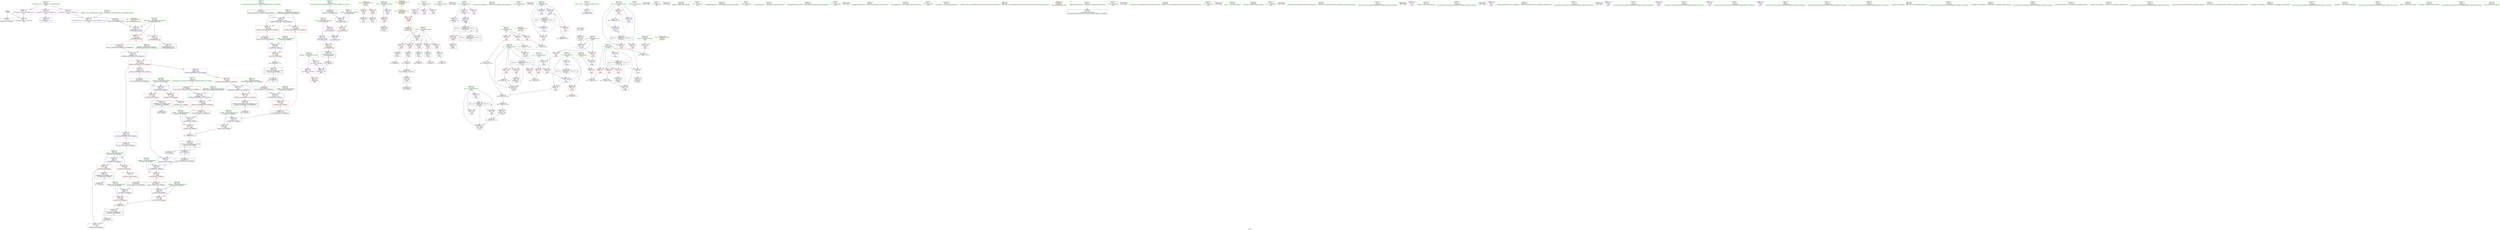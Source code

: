 digraph "SVFG" {
	label="SVFG";

	Node0x564ade02bfd0 [shape=record,color=grey,label="{NodeID: 0\nNullPtr}"];
	Node0x564ade02bfd0 -> Node0x564ade04e2d0[style=solid];
	Node0x564ade02bfd0 -> Node0x564ade04ee20[style=solid];
	Node0x564ade04e8e0 [shape=record,color=red,label="{NodeID: 194\n433\<--427\n\<--__a.addr\n_ZStanSt13_Ios_FmtflagsS_\n}"];
	Node0x564ade04e8e0 -> Node0x564ade05e420[style=solid];
	Node0x564ade04b800 [shape=record,color=black,label="{NodeID: 111\n382\<--395\n_ZStaNRSt13_Ios_FmtflagsS__ret\<--\n_ZStaNRSt13_Ios_FmtflagsS_\n|{<s0>22}}"];
	Node0x564ade04b800:s0 -> Node0x564ade0854a0[style=solid,color=blue];
	Node0x564ade049950 [shape=record,color=green,label="{NodeID: 28\n316\<--1\n\<--dummyObj\nCan only get source location for instruction, argument, global var or function.|{<s0>20}}"];
	Node0x564ade049950:s0 -> Node0x564ade0864a0[style=solid,color=red];
	Node0x564ade086260 [shape=record,color=black,label="{NodeID: 471\n310 = PHI()\n0th arg _ZSt5fixedRSt8ios_base }"];
	Node0x564ade086260 -> Node0x564ade04ff60[style=solid];
	Node0x564ade050030 [shape=record,color=blue,label="{NodeID: 222\n326\<--323\n__n.addr\<--__n\n_ZSt12setprecisioni\n}"];
	Node0x564ade050030 -> Node0x564ade0539c0[style=dashed];
	Node0x564ade051ae0 [shape=record,color=red,label="{NodeID: 139\n244\<--20\n\<--stdin\nmain\n}"];
	Node0x564ade051ae0 -> Node0x564ade04b320[style=solid];
	Node0x564ade04c390 [shape=record,color=green,label="{NodeID: 56\n235\<--236\nretval\<--retval_field_insensitive\nmain\n}"];
	Node0x564ade04c390 -> Node0x564ade053340[style=solid];
	Node0x564ade04c390 -> Node0x564ade04fc20[style=solid];
	Node0x564ade0531a0 [shape=record,color=red,label="{NodeID: 167\n145\<--144\n\<--arrayidx\n_Z2gov\n|{<s0>7}}"];
	Node0x564ade0531a0:s0 -> Node0x564ade086ab0[style=solid,color=red];
	Node0x564ade04dcc0 [shape=record,color=green,label="{NodeID: 84\n411\<--412\n__b.addr\<--__b.addr_field_insensitive\n_ZStoRRSt13_Ios_FmtflagsS_\n}"];
	Node0x564ade04dcc0 -> Node0x564ade04e740[style=solid];
	Node0x564ade04dcc0 -> Node0x564ade0587f0[style=solid];
	Node0x564ade047790 [shape=record,color=green,label="{NodeID: 1\n7\<--1\n__dso_handle\<--dummyObj\nGlob }"];
	Node0x564ade082180 [shape=record,color=black,label="{NodeID: 444\n254 = PHI()\n}"];
	Node0x564ade04e9b0 [shape=record,color=red,label="{NodeID: 195\n434\<--429\n\<--__b.addr\n_ZStanSt13_Ios_FmtflagsS_\n}"];
	Node0x564ade04e9b0 -> Node0x564ade05e420[style=solid];
	Node0x564ade04b8d0 [shape=record,color=black,label="{NodeID: 112\n398\<--404\n_ZStcoSt13_Ios_Fmtflags_ret\<--neg\n_ZStcoSt13_Ios_Fmtflags\n|{<s0>21}}"];
	Node0x564ade04b8d0:s0 -> Node0x564ade0852d0[style=solid,color=blue];
	Node0x564ade049a50 [shape=record,color=green,label="{NodeID: 29\n317\<--1\n\<--dummyObj\nCan only get source location for instruction, argument, global var or function.|{<s0>20}}"];
	Node0x564ade049a50:s0 -> Node0x564ade0865e0[style=solid,color=red];
	Node0x564ade086330 [shape=record,color=black,label="{NodeID: 472\n345 = PHI(314, )\n0th arg _ZNSt8ios_base4setfESt13_Ios_FmtflagsS0_ }"];
	Node0x564ade086330 -> Node0x564ade0501d0[style=solid];
	Node0x564ade054b10 [shape=record,color=yellow,style=double,label="{NodeID: 389\n38V_1 = ENCHI(MR_38V_0)\npts\{312 \}\nFun[_ZSt5fixedRSt8ios_base]}"];
	Node0x564ade054b10 -> Node0x564ade04ff60[style=dashed];
	Node0x564ade050100 [shape=record,color=blue,label="{NodeID: 223\n329\<--330\n_M_n\<--\n_ZSt12setprecisioni\n}"];
	Node0x564ade050100 -> Node0x564ade053a90[style=dashed];
	Node0x564ade051bb0 [shape=record,color=red,label="{NodeID: 140\n250\<--25\n\<--stdout\nmain\n}"];
	Node0x564ade051bb0 -> Node0x564ade04b3f0[style=solid];
	Node0x564ade04c460 [shape=record,color=green,label="{NodeID: 57\n237\<--238\nagg.tmp\<--agg.tmp_field_insensitive\nmain\n}"];
	Node0x564ade04c460 -> Node0x564ade051530[style=solid];
	Node0x564ade04c460 -> Node0x564ade051600[style=solid];
	Node0x564ade053270 [shape=record,color=red,label="{NodeID: 168\n187\<--186\n\<--arrayidx16\n_Z2gov\n}"];
	Node0x564ade053270 -> Node0x564ade04b180[style=solid];
	Node0x564ade04dd90 [shape=record,color=green,label="{NodeID: 85\n419\<--420\n_ZStorSt13_Ios_FmtflagsS_\<--_ZStorSt13_Ios_FmtflagsS__field_insensitive\n}"];
	Node0x564ade047820 [shape=record,color=green,label="{NodeID: 2\n14\<--1\n_ZSt3cin\<--dummyObj\nGlob }"];
	Node0x564ade081fb0 [shape=record,color=black,label="{NodeID: 445\n42 = PHI()\n}"];
	Node0x564ade06b510 [shape=record,color=black,label="{NodeID: 362\nMR_14V_3 = PHI(MR_14V_5, MR_14V_2, )\npts\{106 \}\n}"];
	Node0x564ade06b510 -> Node0x564ade052a50[style=dashed];
	Node0x564ade06b510 -> Node0x564ade052b20[style=dashed];
	Node0x564ade06b510 -> Node0x564ade04fa80[style=dashed];
	Node0x564ade06b510 -> Node0x564ade06b510[style=dashed];
	Node0x564ade04ea80 [shape=record,color=red,label="{NodeID: 196\n446\<--440\n\<--__a.addr\n_ZStorSt13_Ios_FmtflagsS_\n}"];
	Node0x564ade04ea80 -> Node0x564ade05e5a0[style=solid];
	Node0x564ade04b9a0 [shape=record,color=black,label="{NodeID: 113\n406\<--421\n_ZStoRRSt13_Ios_FmtflagsS__ret\<--\n_ZStoRRSt13_Ios_FmtflagsS_\n|{<s0>24}}"];
	Node0x564ade04b9a0:s0 -> Node0x564ade085720[style=solid,color=blue];
	Node0x564ade049b50 [shape=record,color=green,label="{NodeID: 30\n4\<--6\n_ZStL8__ioinit\<--_ZStL8__ioinit_field_insensitive\nGlob }"];
	Node0x564ade049b50 -> Node0x564ade0507a0[style=solid];
	Node0x564ade0864a0 [shape=record,color=black,label="{NodeID: 473\n346 = PHI(316, )\n1st arg _ZNSt8ios_base4setfESt13_Ios_FmtflagsS0_ }"];
	Node0x564ade0864a0 -> Node0x564ade0502a0[style=solid];
	Node0x564ade054c20 [shape=record,color=yellow,style=double,label="{NodeID: 390\n26V_1 = ENCHI(MR_26V_0)\npts\{1 \}\nFun[main]}"];
	Node0x564ade054c20 -> Node0x564ade051ae0[style=dashed];
	Node0x564ade054c20 -> Node0x564ade051bb0[style=dashed];
	Node0x564ade0501d0 [shape=record,color=blue,label="{NodeID: 224\n348\<--345\nthis.addr\<--this\n_ZNSt8ios_base4setfESt13_Ios_FmtflagsS0_\n}"];
	Node0x564ade0501d0 -> Node0x564ade053b60[style=dashed];
	Node0x564ade051c80 [shape=record,color=red,label="{NodeID: 141\n64\<--61\n\<--c.addr\n_Z2isc\n}"];
	Node0x564ade051c80 -> Node0x564ade04e4d0[style=solid];
	Node0x564ade04c530 [shape=record,color=green,label="{NodeID: 58\n239\<--240\ntestn\<--testn_field_insensitive\nmain\n}"];
	Node0x564ade04c530 -> Node0x564ade053410[style=solid];
	Node0x564ade053340 [shape=record,color=red,label="{NodeID: 169\n297\<--235\n\<--retval\nmain\n}"];
	Node0x564ade053340 -> Node0x564ade04b4c0[style=solid];
	Node0x564ade04de90 [shape=record,color=green,label="{NodeID: 86\n427\<--428\n__a.addr\<--__a.addr_field_insensitive\n_ZStanSt13_Ios_FmtflagsS_\n}"];
	Node0x564ade04de90 -> Node0x564ade04e8e0[style=solid];
	Node0x564ade04de90 -> Node0x564ade058990[style=solid];
	Node0x564ade047ad0 [shape=record,color=green,label="{NodeID: 3\n15\<--1\n_ZSt4cout\<--dummyObj\nGlob }"];
	Node0x564ade084560 [shape=record,color=black,label="{NodeID: 446\n120 = PHI()\n}"];
	Node0x564ade06ba10 [shape=record,color=black,label="{NodeID: 363\nMR_16V_3 = PHI(MR_16V_5, MR_16V_2, )\npts\{108 \}\n}"];
	Node0x564ade06ba10 -> Node0x564ade052bf0[style=dashed];
	Node0x564ade06ba10 -> Node0x564ade052cc0[style=dashed];
	Node0x564ade06ba10 -> Node0x564ade04f9b0[style=dashed];
	Node0x564ade06ba10 -> Node0x564ade06ba10[style=dashed];
	Node0x564ade04eb50 [shape=record,color=red,label="{NodeID: 197\n447\<--442\n\<--__b.addr\n_ZStorSt13_Ios_FmtflagsS_\n}"];
	Node0x564ade04eb50 -> Node0x564ade05e5a0[style=solid];
	Node0x564ade04ba70 [shape=record,color=black,label="{NodeID: 114\n424\<--435\n_ZStanSt13_Ios_FmtflagsS__ret\<--and\n_ZStanSt13_Ios_FmtflagsS_\n|{<s0>23|<s1>25}}"];
	Node0x564ade04ba70:s0 -> Node0x564ade0855b0[style=solid,color=blue];
	Node0x564ade04ba70:s1 -> Node0x564ade085830[style=solid,color=blue];
	Node0x564ade049c50 [shape=record,color=green,label="{NodeID: 31\n8\<--10\nstr\<--str_field_insensitive\nGlob }"];
	Node0x564ade049c50 -> Node0x564ade050870[style=solid];
	Node0x564ade049c50 -> Node0x564ade050940[style=solid];
	Node0x564ade049c50 -> Node0x564ade050a10[style=solid];
	Node0x564ade0865e0 [shape=record,color=black,label="{NodeID: 474\n347 = PHI(317, )\n2nd arg _ZNSt8ios_base4setfESt13_Ios_FmtflagsS0_ }"];
	Node0x564ade0865e0 -> Node0x564ade050370[style=solid];
	Node0x564ade0502a0 [shape=record,color=blue,label="{NodeID: 225\n350\<--346\n__fmtfl.addr\<--__fmtfl\n_ZNSt8ios_base4setfESt13_Ios_FmtflagsS0_\n}"];
	Node0x564ade0502a0 -> Node0x564ade053c30[style=dashed];
	Node0x564ade051d50 [shape=record,color=red,label="{NodeID: 142\n69\<--61\n\<--c.addr\n_Z2isc\n}"];
	Node0x564ade051d50 -> Node0x564ade04e5a0[style=solid];
	Node0x564ade04c600 [shape=record,color=green,label="{NodeID: 59\n241\<--242\ntestc\<--testc_field_insensitive\nmain\n}"];
	Node0x564ade04c600 -> Node0x564ade0534e0[style=solid];
	Node0x564ade04c600 -> Node0x564ade0535b0[style=solid];
	Node0x564ade04c600 -> Node0x564ade053680[style=solid];
	Node0x564ade04c600 -> Node0x564ade04fdc0[style=solid];
	Node0x564ade04c600 -> Node0x564ade04fe90[style=solid];
	Node0x564ade05ddc0 [shape=record,color=black,label="{NodeID: 336\n89 = PHI(90, 90, 90, 90, 86, )\n}"];
	Node0x564ade05ddc0 -> Node0x564ade04ad70[style=solid];
	Node0x564ade053410 [shape=record,color=red,label="{NodeID: 170\n274\<--239\n\<--testn\nmain\n}"];
	Node0x564ade053410 -> Node0x564ade05fc20[style=solid];
	Node0x564ade04df60 [shape=record,color=green,label="{NodeID: 87\n429\<--430\n__b.addr\<--__b.addr_field_insensitive\n_ZStanSt13_Ios_FmtflagsS_\n}"];
	Node0x564ade04df60 -> Node0x564ade04e9b0[style=solid];
	Node0x564ade04df60 -> Node0x564ade058a60[style=solid];
	Node0x564ade047b60 [shape=record,color=green,label="{NodeID: 4\n16\<--1\n.str\<--dummyObj\nGlob }"];
	Node0x564ade084630 [shape=record,color=black,label="{NodeID: 447\n123 = PHI()\n}"];
	Node0x564ade06bf10 [shape=record,color=black,label="{NodeID: 364\nMR_18V_3 = PHI(MR_18V_4, MR_18V_2, )\npts\{110 \}\n}"];
	Node0x564ade06bf10 -> Node0x564ade052d90[style=dashed];
	Node0x564ade06bf10 -> Node0x564ade052e60[style=dashed];
	Node0x564ade06bf10 -> Node0x564ade052f30[style=dashed];
	Node0x564ade06bf10 -> Node0x564ade053000[style=dashed];
	Node0x564ade06bf10 -> Node0x564ade04fb50[style=dashed];
	Node0x564ade04ec20 [shape=record,color=blue,label="{NodeID: 198\n454\<--31\nllvm.global_ctors_0\<--\nGlob }"];
	Node0x564ade04bb40 [shape=record,color=black,label="{NodeID: 115\n437\<--448\n_ZStorSt13_Ios_FmtflagsS__ret\<--or\n_ZStorSt13_Ios_FmtflagsS_\n|{<s0>26}}"];
	Node0x564ade04bb40:s0 -> Node0x564ade0859a0[style=solid,color=blue];
	Node0x564ade049d50 [shape=record,color=green,label="{NodeID: 32\n11\<--13\nok\<--ok_field_insensitive\nGlob }"];
	Node0x564ade049d50 -> Node0x564ade050ae0[style=solid];
	Node0x564ade049d50 -> Node0x564ade050bb0[style=solid];
	Node0x564ade049d50 -> Node0x564ade050c80[style=solid];
	Node0x564ade086720 [shape=record,color=black,label="{NodeID: 475\n425 = PHI(371, 392, )\n0th arg _ZStanSt13_Ios_FmtflagsS_ }"];
	Node0x564ade086720 -> Node0x564ade058990[style=solid];
	Node0x564ade054e10 [shape=record,color=yellow,style=double,label="{NodeID: 392\n30V_1 = ENCHI(MR_30V_0)\npts\{240 \}\nFun[main]}"];
	Node0x564ade054e10 -> Node0x564ade053410[style=dashed];
	Node0x564ade050370 [shape=record,color=blue,label="{NodeID: 226\n352\<--347\n__mask.addr\<--__mask\n_ZNSt8ios_base4setfESt13_Ios_FmtflagsS0_\n}"];
	Node0x564ade050370 -> Node0x564ade053d00[style=dashed];
	Node0x564ade050370 -> Node0x564ade053dd0[style=dashed];
	Node0x564ade051e20 [shape=record,color=red,label="{NodeID: 143\n74\<--61\n\<--c.addr\n_Z2isc\n}"];
	Node0x564ade051e20 -> Node0x564ade04e670[style=solid];
	Node0x564ade04c6d0 [shape=record,color=green,label="{NodeID: 60\n248\<--249\nfreopen\<--freopen_field_insensitive\n}"];
	Node0x564ade05e420 [shape=record,color=grey,label="{NodeID: 337\n435 = Binary(433, 434, )\n}"];
	Node0x564ade05e420 -> Node0x564ade04ba70[style=solid];
	Node0x564ade0534e0 [shape=record,color=red,label="{NodeID: 171\n273\<--241\n\<--testc\nmain\n}"];
	Node0x564ade0534e0 -> Node0x564ade05fc20[style=solid];
	Node0x564ade04e030 [shape=record,color=green,label="{NodeID: 88\n440\<--441\n__a.addr\<--__a.addr_field_insensitive\n_ZStorSt13_Ios_FmtflagsS_\n}"];
	Node0x564ade04e030 -> Node0x564ade04ea80[style=solid];
	Node0x564ade04e030 -> Node0x564ade058b30[style=solid];
	Node0x564ade047bf0 [shape=record,color=green,label="{NodeID: 5\n18\<--1\n.str.1\<--dummyObj\nGlob }"];
	Node0x564ade084730 [shape=record,color=black,label="{NodeID: 448\n127 = PHI()\n}"];
	Node0x564ade084730 -> Node0x564ade04ae40[style=solid];
	Node0x564ade06c410 [shape=record,color=black,label="{NodeID: 365\nMR_24V_2 = PHI(MR_24V_3, MR_24V_1, )\npts\{130000 \}\n|{<s0>18}}"];
	Node0x564ade06c410:s0 -> Node0x564ade06d810[style=dashed,color=red];
	Node0x564ade04ed20 [shape=record,color=blue,label="{NodeID: 199\n455\<--32\nllvm.global_ctors_1\<--_GLOBAL__sub_I_random.johnnyh_0_0.cpp\nGlob }"];
	Node0x564ade0507a0 [shape=record,color=purple,label="{NodeID: 116\n41\<--4\n\<--_ZStL8__ioinit\n__cxx_global_var_init\n}"];
	Node0x564ade049e50 [shape=record,color=green,label="{NodeID: 33\n30\<--34\nllvm.global_ctors\<--llvm.global_ctors_field_insensitive\nGlob }"];
	Node0x564ade049e50 -> Node0x564ade051230[style=solid];
	Node0x564ade049e50 -> Node0x564ade051330[style=solid];
	Node0x564ade049e50 -> Node0x564ade051430[style=solid];
	Node0x564ade086930 [shape=record,color=black,label="{NodeID: 476\n426 = PHI(372, 393, )\n1st arg _ZStanSt13_Ios_FmtflagsS_ }"];
	Node0x564ade086930 -> Node0x564ade058a60[style=solid];
	Node0x564ade050440 [shape=record,color=blue,label="{NodeID: 227\n354\<--361\n__old\<--\n_ZNSt8ios_base4setfESt13_Ios_FmtflagsS0_\n}"];
	Node0x564ade050440 -> Node0x564ade053ea0[style=dashed];
	Node0x564ade051ef0 [shape=record,color=red,label="{NodeID: 144\n79\<--61\n\<--c.addr\n_Z2isc\n}"];
	Node0x564ade051ef0 -> Node0x564ade04abd0[style=solid];
	Node0x564ade04c7d0 [shape=record,color=green,label="{NodeID: 61\n255\<--256\n_ZSt5fixedRSt8ios_base\<--_ZSt5fixedRSt8ios_base_field_insensitive\n}"];
	Node0x564ade05e5a0 [shape=record,color=grey,label="{NodeID: 338\n448 = Binary(446, 447, )\n}"];
	Node0x564ade05e5a0 -> Node0x564ade04bb40[style=solid];
	Node0x564ade0535b0 [shape=record,color=red,label="{NodeID: 172\n281\<--241\n\<--testc\nmain\n}"];
	Node0x564ade04e100 [shape=record,color=green,label="{NodeID: 89\n442\<--443\n__b.addr\<--__b.addr_field_insensitive\n_ZStorSt13_Ios_FmtflagsS_\n}"];
	Node0x564ade04e100 -> Node0x564ade04eb50[style=solid];
	Node0x564ade04e100 -> Node0x564ade058c00[style=solid];
	Node0x564ade047c80 [shape=record,color=green,label="{NodeID: 6\n20\<--1\nstdin\<--dummyObj\nGlob }"];
	Node0x564ade084890 [shape=record,color=black,label="{NodeID: 449\n146 = PHI(59, )\n}"];
	Node0x564ade06c910 [shape=record,color=black,label="{NodeID: 366\nMR_32V_3 = PHI(MR_32V_4, MR_32V_2, )\npts\{242 \}\n}"];
	Node0x564ade06c910 -> Node0x564ade0534e0[style=dashed];
	Node0x564ade06c910 -> Node0x564ade0535b0[style=dashed];
	Node0x564ade06c910 -> Node0x564ade053680[style=dashed];
	Node0x564ade06c910 -> Node0x564ade04fe90[style=dashed];
	Node0x564ade04ee20 [shape=record,color=blue, style = dotted,label="{NodeID: 200\n456\<--3\nllvm.global_ctors_2\<--dummyVal\nGlob }"];
	Node0x564ade050870 [shape=record,color=purple,label="{NodeID: 117\n119\<--8\n\<--str\n_Z2gov\n}"];
	Node0x564ade049f50 [shape=record,color=green,label="{NodeID: 34\n35\<--36\n__cxx_global_var_init\<--__cxx_global_var_init_field_insensitive\n}"];
	Node0x564ade086ab0 [shape=record,color=black,label="{NodeID: 477\n60 = PHI(145, )\n0th arg _Z2isc }"];
	Node0x564ade086ab0 -> Node0x564ade04ef20[style=solid];
	Node0x564ade054fd0 [shape=record,color=yellow,style=double,label="{NodeID: 394\n22V_1 = ENCHI(MR_22V_0)\npts\{100000 \}\nFun[main]|{<s0>18}}"];
	Node0x564ade054fd0:s0 -> Node0x564ade06fd50[style=dashed,color=red];
	Node0x564ade050510 [shape=record,color=blue,label="{NodeID: 228\n385\<--383\n__a.addr\<--__a\n_ZStaNRSt13_Ios_FmtflagsS_\n}"];
	Node0x564ade050510 -> Node0x564ade054040[style=dashed];
	Node0x564ade050510 -> Node0x564ade054110[style=dashed];
	Node0x564ade051fc0 [shape=record,color=red,label="{NodeID: 145\n84\<--61\n\<--c.addr\n_Z2isc\n}"];
	Node0x564ade051fc0 -> Node0x564ade04aca0[style=solid];
	Node0x564ade04c8d0 [shape=record,color=green,label="{NodeID: 62\n257\<--258\n_ZNSolsEPFRSt8ios_baseS0_E\<--_ZNSolsEPFRSt8ios_baseS0_E_field_insensitive\n}"];
	Node0x564ade05e720 [shape=record,color=grey,label="{NodeID: 339\n294 = Binary(293, 150, )\n}"];
	Node0x564ade05e720 -> Node0x564ade04fe90[style=solid];
	Node0x564ade053680 [shape=record,color=red,label="{NodeID: 173\n293\<--241\n\<--testc\nmain\n}"];
	Node0x564ade053680 -> Node0x564ade05e720[style=solid];
	Node0x564ade04e1d0 [shape=record,color=green,label="{NodeID: 90\n32\<--450\n_GLOBAL__sub_I_random.johnnyh_0_0.cpp\<--_GLOBAL__sub_I_random.johnnyh_0_0.cpp_field_insensitive\n}"];
	Node0x564ade04e1d0 -> Node0x564ade04ed20[style=solid];
	Node0x564ade0484c0 [shape=record,color=green,label="{NodeID: 7\n21\<--1\n.str.2\<--dummyObj\nGlob }"];
	Node0x564ade084990 [shape=record,color=black,label="{NodeID: 450\n212 = PHI()\n}"];
	Node0x564ade06ce10 [shape=record,color=black,label="{NodeID: 367\nMR_8V_3 = PHI(MR_8V_5, MR_8V_2, )\npts\{100 \}\n}"];
	Node0x564ade06ce10 -> Node0x564ade0524a0[style=dashed];
	Node0x564ade06ce10 -> Node0x564ade04f330[style=dashed];
	Node0x564ade06ce10 -> Node0x564ade04f400[style=dashed];
	Node0x564ade04ef20 [shape=record,color=blue,label="{NodeID: 201\n61\<--60\nc.addr\<--c\n_Z2isc\n}"];
	Node0x564ade04ef20 -> Node0x564ade051c80[style=dashed];
	Node0x564ade04ef20 -> Node0x564ade051d50[style=dashed];
	Node0x564ade04ef20 -> Node0x564ade051e20[style=dashed];
	Node0x564ade04ef20 -> Node0x564ade051ef0[style=dashed];
	Node0x564ade04ef20 -> Node0x564ade051fc0[style=dashed];
	Node0x564ade050940 [shape=record,color=purple,label="{NodeID: 118\n126\<--8\n\<--str\n_Z2gov\n}"];
	Node0x564ade04a050 [shape=record,color=green,label="{NodeID: 35\n39\<--40\n_ZNSt8ios_base4InitC1Ev\<--_ZNSt8ios_base4InitC1Ev_field_insensitive\n}"];
	Node0x564ade086bc0 [shape=record,color=black,label="{NodeID: 478\n407 = PHI(376, )\n0th arg _ZStoRRSt13_Ios_FmtflagsS_ }"];
	Node0x564ade086bc0 -> Node0x564ade058720[style=solid];
	Node0x564ade0505e0 [shape=record,color=blue,label="{NodeID: 229\n387\<--384\n__b.addr\<--__b\n_ZStaNRSt13_Ios_FmtflagsS_\n}"];
	Node0x564ade0505e0 -> Node0x564ade0541e0[style=dashed];
	Node0x564ade052090 [shape=record,color=red,label="{NodeID: 146\n156\<--95\n\<--k\n_Z2gov\n}"];
	Node0x564ade052090 -> Node0x564ade0600a0[style=solid];
	Node0x564ade04c9d0 [shape=record,color=green,label="{NodeID: 63\n261\<--262\n_ZSt12setprecisioni\<--_ZSt12setprecisioni_field_insensitive\n}"];
	Node0x564ade05e8a0 [shape=record,color=grey,label="{NodeID: 340\n167 = Binary(166, 150, )\n}"];
	Node0x564ade05e8a0 -> Node0x564ade04f5a0[style=solid];
	Node0x564ade053750 [shape=record,color=red,label="{NodeID: 174\n266\<--265\n\<--coerce.dive4\nmain\n}"];
	Node0x564ade04e2d0 [shape=record,color=black,label="{NodeID: 91\n2\<--3\ndummyVal\<--dummyVal\n}"];
	Node0x564ade048550 [shape=record,color=green,label="{NodeID: 8\n23\<--1\n.str.3\<--dummyObj\nGlob }"];
	Node0x564ade084a60 [shape=record,color=black,label="{NodeID: 451\n259 = PHI(322, )\n}"];
	Node0x564ade084a60 -> Node0x564ade04fcf0[style=solid];
	Node0x564ade06d310 [shape=record,color=black,label="{NodeID: 368\nMR_10V_3 = PHI(MR_10V_4, MR_10V_2, )\npts\{102 \}\n}"];
	Node0x564ade06d310 -> Node0x564ade052640[style=dashed];
	Node0x564ade06d310 -> Node0x564ade052710[style=dashed];
	Node0x564ade06d310 -> Node0x564ade0527e0[style=dashed];
	Node0x564ade06d310 -> Node0x564ade0528b0[style=dashed];
	Node0x564ade06d310 -> Node0x564ade04f5a0[style=dashed];
	Node0x564ade04eff0 [shape=record,color=blue,label="{NodeID: 202\n97\<--130\nlen\<--conv\n_Z2gov\n}"];
	Node0x564ade04eff0 -> Node0x564ade052300[style=dashed];
	Node0x564ade04eff0 -> Node0x564ade0523d0[style=dashed];
	Node0x564ade050a10 [shape=record,color=purple,label="{NodeID: 119\n144\<--8\narrayidx\<--str\n_Z2gov\n}"];
	Node0x564ade050a10 -> Node0x564ade0531a0[style=solid];
	Node0x564ade04a150 [shape=record,color=green,label="{NodeID: 36\n45\<--46\n__cxa_atexit\<--__cxa_atexit_field_insensitive\n}"];
	Node0x564ade086cd0 [shape=record,color=black,label="{NodeID: 479\n408 = PHI(373, )\n1st arg _ZStoRRSt13_Ios_FmtflagsS_ }"];
	Node0x564ade086cd0 -> Node0x564ade0587f0[style=solid];
	Node0x564ade0506b0 [shape=record,color=blue,label="{NodeID: 230\n395\<--394\n\<--call\n_ZStaNRSt13_Ios_FmtflagsS_\n}"];
	Node0x564ade052160 [shape=record,color=red,label="{NodeID: 147\n174\<--95\n\<--k\n_Z2gov\n}"];
	Node0x564ade052160 -> Node0x564ade05ea20[style=solid];
	Node0x564ade04cad0 [shape=record,color=green,label="{NodeID: 64\n268\<--269\n_ZStlsIcSt11char_traitsIcEERSt13basic_ostreamIT_T0_ES6_St13_Setprecision\<--_ZStlsIcSt11char_traitsIcEERSt13basic_ostreamIT_T0_ES6_St13_Setprecision_field_insensitive\n}"];
	Node0x564ade074fd0 [shape=record,color=yellow,style=double,label="{NodeID: 424\nRETMU(38V_2)\npts\{312 \}\nFun[_ZSt5fixedRSt8ios_base]}"];
	Node0x564ade05ea20 [shape=record,color=grey,label="{NodeID: 341\n175 = Binary(174, 150, )\n}"];
	Node0x564ade05ea20 -> Node0x564ade04f810[style=solid];
	Node0x564ade053820 [shape=record,color=red,label="{NodeID: 175\n314\<--311\n\<--__base.addr\n_ZSt5fixedRSt8ios_base\n|{<s0>20}}"];
	Node0x564ade053820:s0 -> Node0x564ade086330[style=solid,color=red];
	Node0x564ade04e3d0 [shape=record,color=black,label="{NodeID: 92\n43\<--44\n\<--_ZNSt8ios_base4InitD1Ev\nCan only get source location for instruction, argument, global var or function.}"];
	Node0x564ade048650 [shape=record,color=green,label="{NodeID: 9\n25\<--1\nstdout\<--dummyObj\nGlob }"];
	Node0x564ade084c20 [shape=record,color=black,label="{NodeID: 452\n267 = PHI()\n}"];
	Node0x564ade06d810 [shape=record,color=black,label="{NodeID: 369\nMR_24V_2 = PHI(MR_24V_4, MR_24V_1, )\npts\{130000 \}\n|{|<s3>18}}"];
	Node0x564ade06d810 -> Node0x564ade053270[style=dashed];
	Node0x564ade06d810 -> Node0x564ade04f4d0[style=dashed];
	Node0x564ade06d810 -> Node0x564ade06d810[style=dashed];
	Node0x564ade06d810:s3 -> Node0x564ade06c410[style=dashed,color=blue];
	Node0x564ade04f0c0 [shape=record,color=blue,label="{NodeID: 203\n99\<--133\nc\<--\n_Z2gov\n}"];
	Node0x564ade04f0c0 -> Node0x564ade06ce10[style=dashed];
	Node0x564ade050ae0 [shape=record,color=purple,label="{NodeID: 120\n113\<--11\n\<--ok\n_Z2gov\n}"];
	Node0x564ade04a250 [shape=record,color=green,label="{NodeID: 37\n44\<--50\n_ZNSt8ios_base4InitD1Ev\<--_ZNSt8ios_base4InitD1Ev_field_insensitive\n}"];
	Node0x564ade04a250 -> Node0x564ade04e3d0[style=solid];
	Node0x564ade058650 [shape=record,color=blue,label="{NodeID: 231\n400\<--399\n__a.addr\<--__a\n_ZStcoSt13_Ios_Fmtflags\n}"];
	Node0x564ade058650 -> Node0x564ade054380[style=dashed];
	Node0x564ade052230 [shape=record,color=red,label="{NodeID: 148\n197\<--95\n\<--k\n_Z2gov\n}"];
	Node0x564ade052230 -> Node0x564ade05f1a0[style=solid];
	Node0x564ade04cbd0 [shape=record,color=green,label="{NodeID: 65\n279\<--280\n_ZStlsISt11char_traitsIcEERSt13basic_ostreamIcT_ES5_PKc\<--_ZStlsISt11char_traitsIcEERSt13basic_ostreamIcT_ES5_PKc_field_insensitive\n}"];
	Node0x564ade05eba0 [shape=record,color=grey,label="{NodeID: 342\n404 = Binary(403, 173, )\n}"];
	Node0x564ade05eba0 -> Node0x564ade04b8d0[style=solid];
	Node0x564ade0538f0 [shape=record,color=red,label="{NodeID: 176\n320\<--311\n\<--__base.addr\n_ZSt5fixedRSt8ios_base\n}"];
	Node0x564ade0538f0 -> Node0x564ade04b590[style=solid];
	Node0x564ade04e4d0 [shape=record,color=black,label="{NodeID: 93\n65\<--64\nconv\<--\n_Z2isc\n}"];
	Node0x564ade04e4d0 -> Node0x564ade05ff20[style=solid];
	Node0x564ade048750 [shape=record,color=green,label="{NodeID: 10\n26\<--1\n.str.4\<--dummyObj\nGlob }"];
	Node0x564ade084cf0 [shape=record,color=black,label="{NodeID: 453\n270 = PHI()\n}"];
	Node0x564ade04f190 [shape=record,color=blue,label="{NodeID: 204\n101\<--133\ni\<--\n_Z2gov\n}"];
	Node0x564ade04f190 -> Node0x564ade06d310[style=dashed];
	Node0x564ade050bb0 [shape=record,color=purple,label="{NodeID: 121\n161\<--11\narrayidx7\<--ok\n_Z2gov\n}"];
	Node0x564ade050bb0 -> Node0x564ade04f4d0[style=solid];
	Node0x564ade04a350 [shape=record,color=green,label="{NodeID: 38\n57\<--58\n_Z2isc\<--_Z2isc_field_insensitive\n}"];
	Node0x564ade058720 [shape=record,color=blue,label="{NodeID: 232\n409\<--407\n__a.addr\<--__a\n_ZStoRRSt13_Ios_FmtflagsS_\n}"];
	Node0x564ade058720 -> Node0x564ade054450[style=dashed];
	Node0x564ade058720 -> Node0x564ade054520[style=dashed];
	Node0x564ade052300 [shape=record,color=red,label="{NodeID: 149\n135\<--97\n\<--len\n_Z2gov\n}"];
	Node0x564ade052300 -> Node0x564ade04f260[style=solid];
	Node0x564ade04ccd0 [shape=record,color=green,label="{NodeID: 66\n283\<--284\n_ZNSolsEi\<--_ZNSolsEi_field_insensitive\n}"];
	Node0x564ade05ed20 [shape=record,color=grey,label="{NodeID: 343\n149 = Binary(148, 150, )\n}"];
	Node0x564ade05ed20 -> Node0x564ade04f330[style=solid];
	Node0x564ade0539c0 [shape=record,color=red,label="{NodeID: 177\n330\<--326\n\<--__n.addr\n_ZSt12setprecisioni\n}"];
	Node0x564ade0539c0 -> Node0x564ade050100[style=solid];
	Node0x564ade04e5a0 [shape=record,color=black,label="{NodeID: 94\n70\<--69\nconv1\<--\n_Z2isc\n}"];
	Node0x564ade04e5a0 -> Node0x564ade05faa0[style=solid];
	Node0x564ade048850 [shape=record,color=green,label="{NodeID: 11\n28\<--1\n.str.5\<--dummyObj\nGlob }"];
	Node0x564ade084dc0 [shape=record,color=black,label="{NodeID: 454\n278 = PHI()\n}"];
	Node0x564ade04f260 [shape=record,color=blue,label="{NodeID: 205\n103\<--135\n_i\<--\n_Z2gov\n}"];
	Node0x564ade04f260 -> Node0x564ade052980[style=dashed];
	Node0x564ade050c80 [shape=record,color=purple,label="{NodeID: 122\n186\<--11\narrayidx16\<--ok\n_Z2gov\n}"];
	Node0x564ade050c80 -> Node0x564ade053270[style=solid];
	Node0x564ade04a450 [shape=record,color=green,label="{NodeID: 39\n61\<--62\nc.addr\<--c.addr_field_insensitive\n_Z2isc\n}"];
	Node0x564ade04a450 -> Node0x564ade051c80[style=solid];
	Node0x564ade04a450 -> Node0x564ade051d50[style=solid];
	Node0x564ade04a450 -> Node0x564ade051e20[style=solid];
	Node0x564ade04a450 -> Node0x564ade051ef0[style=solid];
	Node0x564ade04a450 -> Node0x564ade051fc0[style=solid];
	Node0x564ade04a450 -> Node0x564ade04ef20[style=solid];
	Node0x564ade0587f0 [shape=record,color=blue,label="{NodeID: 233\n411\<--408\n__b.addr\<--__b\n_ZStoRRSt13_Ios_FmtflagsS_\n}"];
	Node0x564ade0587f0 -> Node0x564ade04e740[style=dashed];
	Node0x564ade0523d0 [shape=record,color=red,label="{NodeID: 150\n177\<--97\n\<--len\n_Z2gov\n}"];
	Node0x564ade0523d0 -> Node0x564ade04f8e0[style=solid];
	Node0x564ade04cdd0 [shape=record,color=green,label="{NodeID: 67\n290\<--291\n_ZStlsISt11char_traitsIcEERSt13basic_ostreamIcT_ES5_c\<--_ZStlsISt11char_traitsIcEERSt13basic_ostreamIcT_ES5_c_field_insensitive\n}"];
	Node0x564ade05eea0 [shape=record,color=grey,label="{NodeID: 344\n208 = Binary(207, 150, )\n}"];
	Node0x564ade05eea0 -> Node0x564ade04fb50[style=solid];
	Node0x564ade053a90 [shape=record,color=red,label="{NodeID: 178\n333\<--332\n\<--coerce.dive\n_ZSt12setprecisioni\n}"];
	Node0x564ade053a90 -> Node0x564ade04b660[style=solid];
	Node0x564ade04e670 [shape=record,color=black,label="{NodeID: 95\n75\<--74\nconv4\<--\n_Z2isc\n}"];
	Node0x564ade04e670 -> Node0x564ade05fda0[style=solid];
	Node0x564ade048950 [shape=record,color=green,label="{NodeID: 12\n31\<--1\n\<--dummyObj\nCan only get source location for instruction, argument, global var or function.}"];
	Node0x564ade084e90 [shape=record,color=black,label="{NodeID: 455\n282 = PHI()\n}"];
	Node0x564ade06f540 [shape=record,color=yellow,style=double,label="{NodeID: 372\n4V_1 = ENCHI(MR_4V_0)\npts\{96 \}\nFun[_Z2gov]}"];
	Node0x564ade06f540 -> Node0x564ade052090[style=dashed];
	Node0x564ade06f540 -> Node0x564ade052160[style=dashed];
	Node0x564ade06f540 -> Node0x564ade052230[style=dashed];
	Node0x564ade04f330 [shape=record,color=blue,label="{NodeID: 206\n99\<--149\nc\<--inc\n_Z2gov\n}"];
	Node0x564ade04f330 -> Node0x564ade052570[style=dashed];
	Node0x564ade04f330 -> Node0x564ade06ce10[style=dashed];
	Node0x564ade050d50 [shape=record,color=purple,label="{NodeID: 123\n245\<--16\n\<--.str\nmain\n}"];
	Node0x564ade04a520 [shape=record,color=green,label="{NodeID: 40\n92\<--93\n_Z2gov\<--_Z2gov_field_insensitive\n}"];
	Node0x564ade0588c0 [shape=record,color=blue,label="{NodeID: 234\n421\<--418\n\<--call\n_ZStoRRSt13_Ios_FmtflagsS_\n}"];
	Node0x564ade0524a0 [shape=record,color=red,label="{NodeID: 151\n148\<--99\n\<--c\n_Z2gov\n}"];
	Node0x564ade0524a0 -> Node0x564ade05ed20[style=solid];
	Node0x564ade04ced0 [shape=record,color=green,label="{NodeID: 68\n311\<--312\n__base.addr\<--__base.addr_field_insensitive\n_ZSt5fixedRSt8ios_base\n}"];
	Node0x564ade04ced0 -> Node0x564ade053820[style=solid];
	Node0x564ade04ced0 -> Node0x564ade0538f0[style=solid];
	Node0x564ade04ced0 -> Node0x564ade04ff60[style=solid];
	Node0x564ade05f020 [shape=record,color=grey,label="{NodeID: 345\n203 = Binary(202, 201, )\n}"];
	Node0x564ade05f020 -> Node0x564ade04fa80[style=solid];
	Node0x564ade053b60 [shape=record,color=red,label="{NodeID: 179\n359\<--348\nthis1\<--this.addr\n_ZNSt8ios_base4setfESt13_Ios_FmtflagsS0_\n}"];
	Node0x564ade053b60 -> Node0x564ade051870[style=solid];
	Node0x564ade053b60 -> Node0x564ade051940[style=solid];
	Node0x564ade053b60 -> Node0x564ade051a10[style=solid];
	Node0x564ade04abd0 [shape=record,color=black,label="{NodeID: 96\n80\<--79\nconv7\<--\n_Z2isc\n}"];
	Node0x564ade04abd0 -> Node0x564ade060220[style=solid];
	Node0x564ade048a50 [shape=record,color=green,label="{NodeID: 13\n67\<--1\n\<--dummyObj\nCan only get source location for instruction, argument, global var or function.}"];
	Node0x564ade084f90 [shape=record,color=black,label="{NodeID: 456\n286 = PHI()\n}"];
	Node0x564ade04f400 [shape=record,color=blue,label="{NodeID: 207\n99\<--133\nc\<--\n_Z2gov\n}"];
	Node0x564ade04f400 -> Node0x564ade052570[style=dashed];
	Node0x564ade04f400 -> Node0x564ade06ce10[style=dashed];
	Node0x564ade050e20 [shape=record,color=purple,label="{NodeID: 124\n246\<--18\n\<--.str.1\nmain\n}"];
	Node0x564ade04a620 [shape=record,color=green,label="{NodeID: 41\n95\<--96\nk\<--k_field_insensitive\n_Z2gov\n}"];
	Node0x564ade04a620 -> Node0x564ade052090[style=solid];
	Node0x564ade04a620 -> Node0x564ade052160[style=solid];
	Node0x564ade04a620 -> Node0x564ade052230[style=solid];
	Node0x564ade058990 [shape=record,color=blue,label="{NodeID: 235\n427\<--425\n__a.addr\<--__a\n_ZStanSt13_Ios_FmtflagsS_\n}"];
	Node0x564ade058990 -> Node0x564ade04e8e0[style=dashed];
	Node0x564ade052570 [shape=record,color=red,label="{NodeID: 152\n155\<--99\n\<--c\n_Z2gov\n}"];
	Node0x564ade052570 -> Node0x564ade0600a0[style=solid];
	Node0x564ade04cfa0 [shape=record,color=green,label="{NodeID: 69\n318\<--319\n_ZNSt8ios_base4setfESt13_Ios_FmtflagsS0_\<--_ZNSt8ios_base4setfESt13_Ios_FmtflagsS0__field_insensitive\n}"];
	Node0x564ade05f1a0 [shape=record,color=grey,label="{NodeID: 346\n198 = Binary(197, 150, )\n}"];
	Node0x564ade05f1a0 -> Node0x564ade05f320[style=solid];
	Node0x564ade053c30 [shape=record,color=red,label="{NodeID: 180\n371\<--350\n\<--__fmtfl.addr\n_ZNSt8ios_base4setfESt13_Ios_FmtflagsS0_\n|{<s0>23}}"];
	Node0x564ade053c30:s0 -> Node0x564ade086720[style=solid,color=red];
	Node0x564ade04aca0 [shape=record,color=black,label="{NodeID: 97\n85\<--84\nconv9\<--\n_Z2isc\n}"];
	Node0x564ade04aca0 -> Node0x564ade05f920[style=solid];
	Node0x564ade048b50 [shape=record,color=green,label="{NodeID: 14\n72\<--1\n\<--dummyObj\nCan only get source location for instruction, argument, global var or function.}"];
	Node0x564ade085060 [shape=record,color=black,label="{NodeID: 457\n288 = PHI()\n}"];
	Node0x564ade04f4d0 [shape=record,color=blue,label="{NodeID: 208\n161\<--163\narrayidx7\<--\n_Z2gov\n}"];
	Node0x564ade04f4d0 -> Node0x564ade06d810[style=dashed];
	Node0x564ade050ef0 [shape=record,color=purple,label="{NodeID: 125\n251\<--21\n\<--.str.2\nmain\n}"];
	Node0x564ade04a6f0 [shape=record,color=green,label="{NodeID: 42\n97\<--98\nlen\<--len_field_insensitive\n_Z2gov\n}"];
	Node0x564ade04a6f0 -> Node0x564ade052300[style=solid];
	Node0x564ade04a6f0 -> Node0x564ade0523d0[style=solid];
	Node0x564ade04a6f0 -> Node0x564ade04eff0[style=solid];
	Node0x564ade058a60 [shape=record,color=blue,label="{NodeID: 236\n429\<--426\n__b.addr\<--__b\n_ZStanSt13_Ios_FmtflagsS_\n}"];
	Node0x564ade058a60 -> Node0x564ade04e9b0[style=dashed];
	Node0x564ade052640 [shape=record,color=red,label="{NodeID: 153\n138\<--101\n\<--i\n_Z2gov\n}"];
	Node0x564ade052640 -> Node0x564ade0603a0[style=solid];
	Node0x564ade04d0a0 [shape=record,color=green,label="{NodeID: 70\n324\<--325\nretval\<--retval_field_insensitive\n_ZSt12setprecisioni\n}"];
	Node0x564ade04d0a0 -> Node0x564ade0516d0[style=solid];
	Node0x564ade04d0a0 -> Node0x564ade0517a0[style=solid];
	Node0x564ade05f320 [shape=record,color=grey,label="{NodeID: 347\n199 = Binary(196, 198, )\n}"];
	Node0x564ade05f320 -> Node0x564ade05f4a0[style=solid];
	Node0x564ade053d00 [shape=record,color=red,label="{NodeID: 181\n363\<--352\n\<--__mask.addr\n_ZNSt8ios_base4setfESt13_Ios_FmtflagsS0_\n|{<s0>21}}"];
	Node0x564ade053d00:s0 -> Node0x564ade085ae0[style=solid,color=red];
	Node0x564ade04ad70 [shape=record,color=black,label="{NodeID: 98\n59\<--89\n_Z2isc_ret\<--\n_Z2isc\n|{<s0>7}}"];
	Node0x564ade04ad70:s0 -> Node0x564ade084890[style=solid,color=blue];
	Node0x564ade048c50 [shape=record,color=green,label="{NodeID: 15\n77\<--1\n\<--dummyObj\nCan only get source location for instruction, argument, global var or function.}"];
	Node0x564ade085130 [shape=record,color=black,label="{NodeID: 458\n315 = PHI(344, )\n}"];
	Node0x564ade04f5a0 [shape=record,color=blue,label="{NodeID: 209\n101\<--167\ni\<--inc9\n_Z2gov\n}"];
	Node0x564ade04f5a0 -> Node0x564ade06d310[style=dashed];
	Node0x564ade050fc0 [shape=record,color=purple,label="{NodeID: 126\n252\<--23\n\<--.str.3\nmain\n}"];
	Node0x564ade04a7c0 [shape=record,color=green,label="{NodeID: 43\n99\<--100\nc\<--c_field_insensitive\n_Z2gov\n}"];
	Node0x564ade04a7c0 -> Node0x564ade0524a0[style=solid];
	Node0x564ade04a7c0 -> Node0x564ade052570[style=solid];
	Node0x564ade04a7c0 -> Node0x564ade04f0c0[style=solid];
	Node0x564ade04a7c0 -> Node0x564ade04f330[style=solid];
	Node0x564ade04a7c0 -> Node0x564ade04f400[style=solid];
	Node0x564ade058b30 [shape=record,color=blue,label="{NodeID: 237\n440\<--438\n__a.addr\<--__a\n_ZStorSt13_Ios_FmtflagsS_\n}"];
	Node0x564ade058b30 -> Node0x564ade04ea80[style=dashed];
	Node0x564ade052710 [shape=record,color=red,label="{NodeID: 154\n142\<--101\n\<--i\n_Z2gov\n}"];
	Node0x564ade052710 -> Node0x564ade04af10[style=solid];
	Node0x564ade04d170 [shape=record,color=green,label="{NodeID: 71\n326\<--327\n__n.addr\<--__n.addr_field_insensitive\n_ZSt12setprecisioni\n}"];
	Node0x564ade04d170 -> Node0x564ade0539c0[style=solid];
	Node0x564ade04d170 -> Node0x564ade050030[style=solid];
	Node0x564ade05f4a0 [shape=record,color=grey,label="{NodeID: 348\n200 = Binary(199, 150, )\n}"];
	Node0x564ade05f4a0 -> Node0x564ade04b250[style=solid];
	Node0x564ade053dd0 [shape=record,color=red,label="{NodeID: 182\n372\<--352\n\<--__mask.addr\n_ZNSt8ios_base4setfESt13_Ios_FmtflagsS0_\n|{<s0>23}}"];
	Node0x564ade053dd0:s0 -> Node0x564ade086930[style=solid,color=red];
	Node0x564ade04ae40 [shape=record,color=black,label="{NodeID: 99\n130\<--127\nconv\<--call2\n_Z2gov\n}"];
	Node0x564ade04ae40 -> Node0x564ade04eff0[style=solid];
	Node0x564ade048d50 [shape=record,color=green,label="{NodeID: 16\n82\<--1\n\<--dummyObj\nCan only get source location for instruction, argument, global var or function.}"];
	Node0x564ade0852d0 [shape=record,color=black,label="{NodeID: 459\n364 = PHI(398, )\n|{<s0>22}}"];
	Node0x564ade0852d0:s0 -> Node0x564ade085ea0[style=solid,color=red];
	Node0x564ade04f670 [shape=record,color=blue,label="{NodeID: 210\n105\<--171\nans\<--\n_Z2gov\n}"];
	Node0x564ade04f670 -> Node0x564ade06b510[style=dashed];
	Node0x564ade051090 [shape=record,color=purple,label="{NodeID: 127\n277\<--26\n\<--.str.4\nmain\n}"];
	Node0x564ade04a890 [shape=record,color=green,label="{NodeID: 44\n101\<--102\ni\<--i_field_insensitive\n_Z2gov\n}"];
	Node0x564ade04a890 -> Node0x564ade052640[style=solid];
	Node0x564ade04a890 -> Node0x564ade052710[style=solid];
	Node0x564ade04a890 -> Node0x564ade0527e0[style=solid];
	Node0x564ade04a890 -> Node0x564ade0528b0[style=solid];
	Node0x564ade04a890 -> Node0x564ade04f190[style=solid];
	Node0x564ade04a890 -> Node0x564ade04f5a0[style=solid];
	Node0x564ade058c00 [shape=record,color=blue,label="{NodeID: 238\n442\<--439\n__b.addr\<--__b\n_ZStorSt13_Ios_FmtflagsS_\n}"];
	Node0x564ade058c00 -> Node0x564ade04eb50[style=dashed];
	Node0x564ade0527e0 [shape=record,color=red,label="{NodeID: 155\n159\<--101\n\<--i\n_Z2gov\n}"];
	Node0x564ade0527e0 -> Node0x564ade04afe0[style=solid];
	Node0x564ade04d240 [shape=record,color=green,label="{NodeID: 72\n348\<--349\nthis.addr\<--this.addr_field_insensitive\n_ZNSt8ios_base4setfESt13_Ios_FmtflagsS0_\n}"];
	Node0x564ade04d240 -> Node0x564ade053b60[style=solid];
	Node0x564ade04d240 -> Node0x564ade0501d0[style=solid];
	Node0x564ade05f620 [shape=record,color=grey,label="{NodeID: 349\n194 = cmp(193, 173, )\n}"];
	Node0x564ade053ea0 [shape=record,color=red,label="{NodeID: 183\n380\<--354\n\<--__old\n_ZNSt8ios_base4setfESt13_Ios_FmtflagsS0_\n}"];
	Node0x564ade053ea0 -> Node0x564ade04b730[style=solid];
	Node0x564ade04af10 [shape=record,color=black,label="{NodeID: 100\n143\<--142\nidxprom\<--\n_Z2gov\n}"];
	Node0x564ade048e50 [shape=record,color=green,label="{NodeID: 17\n87\<--1\n\<--dummyObj\nCan only get source location for instruction, argument, global var or function.}"];
	Node0x564ade0854a0 [shape=record,color=black,label="{NodeID: 460\n368 = PHI(382, )\n}"];
	Node0x564ade04f740 [shape=record,color=blue,label="{NodeID: 211\n107\<--173\np\<--\n_Z2gov\n}"];
	Node0x564ade04f740 -> Node0x564ade06ba10[style=dashed];
	Node0x564ade051160 [shape=record,color=purple,label="{NodeID: 128\n285\<--28\n\<--.str.5\nmain\n}"];
	Node0x564ade04a960 [shape=record,color=green,label="{NodeID: 45\n103\<--104\n_i\<--_i_field_insensitive\n_Z2gov\n}"];
	Node0x564ade04a960 -> Node0x564ade052980[style=solid];
	Node0x564ade04a960 -> Node0x564ade04f260[style=solid];
	Node0x564ade0528b0 [shape=record,color=red,label="{NodeID: 156\n166\<--101\n\<--i\n_Z2gov\n}"];
	Node0x564ade0528b0 -> Node0x564ade05e8a0[style=solid];
	Node0x564ade04d310 [shape=record,color=green,label="{NodeID: 73\n350\<--351\n__fmtfl.addr\<--__fmtfl.addr_field_insensitive\n_ZNSt8ios_base4setfESt13_Ios_FmtflagsS0_\n}"];
	Node0x564ade04d310 -> Node0x564ade053c30[style=solid];
	Node0x564ade04d310 -> Node0x564ade0502a0[style=solid];
	Node0x564ade05f7a0 [shape=record,color=grey,label="{NodeID: 350\n182 = cmp(180, 181, )\n}"];
	Node0x564ade053f70 [shape=record,color=red,label="{NodeID: 184\n361\<--360\n\<--_M_flags\n_ZNSt8ios_base4setfESt13_Ios_FmtflagsS0_\n}"];
	Node0x564ade053f70 -> Node0x564ade050440[style=solid];
	Node0x564ade04afe0 [shape=record,color=black,label="{NodeID: 101\n160\<--159\nidxprom6\<--\n_Z2gov\n}"];
	Node0x564ade048f50 [shape=record,color=green,label="{NodeID: 18\n90\<--1\n\<--dummyObj\nCan only get source location for instruction, argument, global var or function.}"];
	Node0x564ade0855b0 [shape=record,color=black,label="{NodeID: 461\n373 = PHI(424, )\n|{<s0>24}}"];
	Node0x564ade0855b0:s0 -> Node0x564ade086cd0[style=solid,color=red];
	Node0x564ade04f810 [shape=record,color=blue,label="{NodeID: 212\n109\<--175\ni10\<--sub\n_Z2gov\n}"];
	Node0x564ade04f810 -> Node0x564ade06bf10[style=dashed];
	Node0x564ade051230 [shape=record,color=purple,label="{NodeID: 129\n454\<--30\nllvm.global_ctors_0\<--llvm.global_ctors\nGlob }"];
	Node0x564ade051230 -> Node0x564ade04ec20[style=solid];
	Node0x564ade04aa30 [shape=record,color=green,label="{NodeID: 46\n105\<--106\nans\<--ans_field_insensitive\n_Z2gov\n}"];
	Node0x564ade04aa30 -> Node0x564ade052a50[style=solid];
	Node0x564ade04aa30 -> Node0x564ade052b20[style=solid];
	Node0x564ade04aa30 -> Node0x564ade04f670[style=solid];
	Node0x564ade04aa30 -> Node0x564ade04fa80[style=solid];
	Node0x564ade052980 [shape=record,color=red,label="{NodeID: 157\n139\<--103\n\<--_i\n_Z2gov\n}"];
	Node0x564ade052980 -> Node0x564ade0603a0[style=solid];
	Node0x564ade04d3e0 [shape=record,color=green,label="{NodeID: 74\n352\<--353\n__mask.addr\<--__mask.addr_field_insensitive\n_ZNSt8ios_base4setfESt13_Ios_FmtflagsS0_\n}"];
	Node0x564ade04d3e0 -> Node0x564ade053d00[style=solid];
	Node0x564ade04d3e0 -> Node0x564ade053dd0[style=solid];
	Node0x564ade04d3e0 -> Node0x564ade050370[style=solid];
	Node0x564ade05f920 [shape=record,color=grey,label="{NodeID: 351\n86 = cmp(85, 87, )\n}"];
	Node0x564ade05f920 -> Node0x564ade05ddc0[style=solid];
	Node0x564ade054040 [shape=record,color=red,label="{NodeID: 185\n391\<--385\n\<--__a.addr\n_ZStaNRSt13_Ios_FmtflagsS_\n}"];
	Node0x564ade054040 -> Node0x564ade0542b0[style=solid];
	Node0x564ade04b0b0 [shape=record,color=black,label="{NodeID: 102\n185\<--184\nidxprom15\<--\n_Z2gov\n}"];
	Node0x564ade049050 [shape=record,color=green,label="{NodeID: 19\n115\<--1\n\<--dummyObj\nCan only get source location for instruction, argument, global var or function.}"];
	Node0x564ade085720 [shape=record,color=black,label="{NodeID: 462\n377 = PHI(406, )\n}"];
	Node0x564ade04f8e0 [shape=record,color=blue,label="{NodeID: 213\n111\<--177\n_i11\<--\n_Z2gov\n}"];
	Node0x564ade04f8e0 -> Node0x564ade0530d0[style=dashed];
	Node0x564ade051330 [shape=record,color=purple,label="{NodeID: 130\n455\<--30\nllvm.global_ctors_1\<--llvm.global_ctors\nGlob }"];
	Node0x564ade051330 -> Node0x564ade04ed20[style=solid];
	Node0x564ade04ab00 [shape=record,color=green,label="{NodeID: 47\n107\<--108\np\<--p_field_insensitive\n_Z2gov\n}"];
	Node0x564ade04ab00 -> Node0x564ade052bf0[style=solid];
	Node0x564ade04ab00 -> Node0x564ade052cc0[style=solid];
	Node0x564ade04ab00 -> Node0x564ade04f740[style=solid];
	Node0x564ade04ab00 -> Node0x564ade04f9b0[style=solid];
	Node0x564ade052a50 [shape=record,color=red,label="{NodeID: 158\n202\<--105\n\<--ans\n_Z2gov\n}"];
	Node0x564ade052a50 -> Node0x564ade05f020[style=solid];
	Node0x564ade04d4b0 [shape=record,color=green,label="{NodeID: 75\n354\<--355\n__old\<--__old_field_insensitive\n_ZNSt8ios_base4setfESt13_Ios_FmtflagsS0_\n}"];
	Node0x564ade04d4b0 -> Node0x564ade053ea0[style=solid];
	Node0x564ade04d4b0 -> Node0x564ade050440[style=solid];
	Node0x564ade05faa0 [shape=record,color=grey,label="{NodeID: 352\n71 = cmp(70, 72, )\n}"];
	Node0x564ade054110 [shape=record,color=red,label="{NodeID: 186\n395\<--385\n\<--__a.addr\n_ZStaNRSt13_Ios_FmtflagsS_\n}"];
	Node0x564ade054110 -> Node0x564ade04b800[style=solid];
	Node0x564ade054110 -> Node0x564ade0506b0[style=solid];
	Node0x564ade04b180 [shape=record,color=black,label="{NodeID: 103\n188\<--187\ntobool\<--\n_Z2gov\n}"];
	Node0x564ade049150 [shape=record,color=green,label="{NodeID: 20\n116\<--1\n\<--dummyObj\nCan only get source location for instruction, argument, global var or function.}"];
	Node0x564ade085830 [shape=record,color=black,label="{NodeID: 463\n394 = PHI(424, )\n}"];
	Node0x564ade085830 -> Node0x564ade0506b0[style=solid];
	Node0x564ade04f9b0 [shape=record,color=blue,label="{NodeID: 214\n107\<--190\np\<--\n_Z2gov\n}"];
	Node0x564ade04f9b0 -> Node0x564ade052bf0[style=dashed];
	Node0x564ade04f9b0 -> Node0x564ade052cc0[style=dashed];
	Node0x564ade04f9b0 -> Node0x564ade06ba10[style=dashed];
	Node0x564ade051430 [shape=record,color=purple,label="{NodeID: 131\n456\<--30\nllvm.global_ctors_2\<--llvm.global_ctors\nGlob }"];
	Node0x564ade051430 -> Node0x564ade04ee20[style=solid];
	Node0x564ade04bbf0 [shape=record,color=green,label="{NodeID: 48\n109\<--110\ni10\<--i10_field_insensitive\n_Z2gov\n}"];
	Node0x564ade04bbf0 -> Node0x564ade052d90[style=solid];
	Node0x564ade04bbf0 -> Node0x564ade052e60[style=solid];
	Node0x564ade04bbf0 -> Node0x564ade052f30[style=solid];
	Node0x564ade04bbf0 -> Node0x564ade053000[style=solid];
	Node0x564ade04bbf0 -> Node0x564ade04f810[style=solid];
	Node0x564ade04bbf0 -> Node0x564ade04fb50[style=solid];
	Node0x564ade052b20 [shape=record,color=red,label="{NodeID: 159\n211\<--105\n\<--ans\n_Z2gov\n}"];
	Node0x564ade04d580 [shape=record,color=green,label="{NodeID: 76\n365\<--366\n_ZStcoSt13_Ios_Fmtflags\<--_ZStcoSt13_Ios_Fmtflags_field_insensitive\n}"];
	Node0x564ade05fc20 [shape=record,color=grey,label="{NodeID: 353\n275 = cmp(273, 274, )\n}"];
	Node0x564ade0541e0 [shape=record,color=red,label="{NodeID: 187\n393\<--387\n\<--__b.addr\n_ZStaNRSt13_Ios_FmtflagsS_\n|{<s0>25}}"];
	Node0x564ade0541e0:s0 -> Node0x564ade086930[style=solid,color=red];
	Node0x564ade04b250 [shape=record,color=black,label="{NodeID: 104\n201\<--200\nconv23\<--add\n_Z2gov\n}"];
	Node0x564ade04b250 -> Node0x564ade05f020[style=solid];
	Node0x564ade049250 [shape=record,color=green,label="{NodeID: 21\n133\<--1\n\<--dummyObj\nCan only get source location for instruction, argument, global var or function.}"];
	Node0x564ade0859a0 [shape=record,color=black,label="{NodeID: 464\n418 = PHI(437, )\n}"];
	Node0x564ade0859a0 -> Node0x564ade0588c0[style=solid];
	Node0x564ade06fd50 [shape=record,color=yellow,style=double,label="{NodeID: 381\n22V_1 = ENCHI(MR_22V_0)\npts\{100000 \}\nFun[_Z2gov]}"];
	Node0x564ade06fd50 -> Node0x564ade0531a0[style=dashed];
	Node0x564ade04fa80 [shape=record,color=blue,label="{NodeID: 215\n105\<--203\nans\<--add24\n_Z2gov\n}"];
	Node0x564ade04fa80 -> Node0x564ade06b510[style=dashed];
	Node0x564ade051530 [shape=record,color=purple,label="{NodeID: 132\n263\<--237\ncoerce.dive\<--agg.tmp\nmain\n}"];
	Node0x564ade051530 -> Node0x564ade04fcf0[style=solid];
	Node0x564ade04bcc0 [shape=record,color=green,label="{NodeID: 49\n111\<--112\n_i11\<--_i11_field_insensitive\n_Z2gov\n}"];
	Node0x564ade04bcc0 -> Node0x564ade0530d0[style=solid];
	Node0x564ade04bcc0 -> Node0x564ade04f8e0[style=solid];
	Node0x564ade052bf0 [shape=record,color=red,label="{NodeID: 160\n193\<--107\n\<--p\n_Z2gov\n}"];
	Node0x564ade052bf0 -> Node0x564ade05f620[style=solid];
	Node0x564ade04d680 [shape=record,color=green,label="{NodeID: 77\n369\<--370\n_ZStaNRSt13_Ios_FmtflagsS_\<--_ZStaNRSt13_Ios_FmtflagsS__field_insensitive\n}"];
	Node0x564ade05fda0 [shape=record,color=grey,label="{NodeID: 354\n76 = cmp(75, 77, )\n}"];
	Node0x564ade0542b0 [shape=record,color=red,label="{NodeID: 188\n392\<--391\n\<--\n_ZStaNRSt13_Ios_FmtflagsS_\n|{<s0>25}}"];
	Node0x564ade0542b0:s0 -> Node0x564ade086720[style=solid,color=red];
	Node0x564ade04b320 [shape=record,color=black,label="{NodeID: 105\n247\<--244\ncall\<--\nmain\n}"];
	Node0x564ade049350 [shape=record,color=green,label="{NodeID: 22\n150\<--1\n\<--dummyObj\nCan only get source location for instruction, argument, global var or function.}"];
	Node0x564ade085ae0 [shape=record,color=black,label="{NodeID: 465\n399 = PHI(363, )\n0th arg _ZStcoSt13_Ios_Fmtflags }"];
	Node0x564ade085ae0 -> Node0x564ade058650[style=solid];
	Node0x564ade04fb50 [shape=record,color=blue,label="{NodeID: 216\n109\<--208\ni10\<--inc27\n_Z2gov\n}"];
	Node0x564ade04fb50 -> Node0x564ade06bf10[style=dashed];
	Node0x564ade051600 [shape=record,color=purple,label="{NodeID: 133\n265\<--237\ncoerce.dive4\<--agg.tmp\nmain\n}"];
	Node0x564ade051600 -> Node0x564ade053750[style=solid];
	Node0x564ade04bd90 [shape=record,color=green,label="{NodeID: 50\n117\<--118\nllvm.memset.p0i8.i64\<--llvm.memset.p0i8.i64_field_insensitive\n}"];
	Node0x564ade052cc0 [shape=record,color=red,label="{NodeID: 161\n196\<--107\n\<--p\n_Z2gov\n}"];
	Node0x564ade052cc0 -> Node0x564ade05f320[style=solid];
	Node0x564ade04d780 [shape=record,color=green,label="{NodeID: 78\n374\<--375\n_ZStanSt13_Ios_FmtflagsS_\<--_ZStanSt13_Ios_FmtflagsS__field_insensitive\n}"];
	Node0x564ade05ff20 [shape=record,color=grey,label="{NodeID: 355\n66 = cmp(65, 67, )\n}"];
	Node0x564ade054380 [shape=record,color=red,label="{NodeID: 189\n403\<--400\n\<--__a.addr\n_ZStcoSt13_Ios_Fmtflags\n}"];
	Node0x564ade054380 -> Node0x564ade05eba0[style=solid];
	Node0x564ade04b3f0 [shape=record,color=black,label="{NodeID: 106\n253\<--250\ncall1\<--\nmain\n}"];
	Node0x564ade049450 [shape=record,color=green,label="{NodeID: 23\n163\<--1\n\<--dummyObj\nCan only get source location for instruction, argument, global var or function.}"];
	Node0x564ade085c20 [shape=record,color=black,label="{NodeID: 466\n323 = PHI(260, )\n0th arg _ZSt12setprecisioni }"];
	Node0x564ade085c20 -> Node0x564ade050030[style=solid];
	Node0x564ade04fc20 [shape=record,color=blue,label="{NodeID: 217\n235\<--133\nretval\<--\nmain\n}"];
	Node0x564ade04fc20 -> Node0x564ade053340[style=dashed];
	Node0x564ade0516d0 [shape=record,color=purple,label="{NodeID: 134\n329\<--324\n_M_n\<--retval\n_ZSt12setprecisioni\n}"];
	Node0x564ade0516d0 -> Node0x564ade050100[style=solid];
	Node0x564ade04be90 [shape=record,color=green,label="{NodeID: 51\n121\<--122\n_ZStrsIcSt11char_traitsIcEERSt13basic_istreamIT_T0_ES6_PS3_\<--_ZStrsIcSt11char_traitsIcEERSt13basic_istreamIT_T0_ES6_PS3__field_insensitive\n}"];
	Node0x564ade052d90 [shape=record,color=red,label="{NodeID: 162\n180\<--109\n\<--i10\n_Z2gov\n}"];
	Node0x564ade052d90 -> Node0x564ade05f7a0[style=solid];
	Node0x564ade04d880 [shape=record,color=green,label="{NodeID: 79\n378\<--379\n_ZStoRRSt13_Ios_FmtflagsS_\<--_ZStoRRSt13_Ios_FmtflagsS__field_insensitive\n}"];
	Node0x564ade0600a0 [shape=record,color=grey,label="{NodeID: 356\n157 = cmp(155, 156, )\n}"];
	Node0x564ade054450 [shape=record,color=red,label="{NodeID: 190\n415\<--409\n\<--__a.addr\n_ZStoRRSt13_Ios_FmtflagsS_\n}"];
	Node0x564ade054450 -> Node0x564ade04e810[style=solid];
	Node0x564ade04b4c0 [shape=record,color=black,label="{NodeID: 107\n234\<--297\nmain_ret\<--\nmain\n}"];
	Node0x564ade049550 [shape=record,color=green,label="{NodeID: 24\n171\<--1\n\<--dummyObj\nCan only get source location for instruction, argument, global var or function.}"];
	Node0x564ade085d60 [shape=record,color=black,label="{NodeID: 467\n383 = PHI(367, )\n0th arg _ZStaNRSt13_Ios_FmtflagsS_ }"];
	Node0x564ade085d60 -> Node0x564ade050510[style=solid];
	Node0x564ade04fcf0 [shape=record,color=blue,label="{NodeID: 218\n263\<--259\ncoerce.dive\<--call3\nmain\n}"];
	Node0x564ade04fcf0 -> Node0x564ade053750[style=dashed];
	Node0x564ade0517a0 [shape=record,color=purple,label="{NodeID: 135\n332\<--324\ncoerce.dive\<--retval\n_ZSt12setprecisioni\n}"];
	Node0x564ade0517a0 -> Node0x564ade053a90[style=solid];
	Node0x564ade04bf90 [shape=record,color=green,label="{NodeID: 52\n124\<--125\n_ZNSirsERi\<--_ZNSirsERi_field_insensitive\n}"];
	Node0x564ade052e60 [shape=record,color=red,label="{NodeID: 163\n184\<--109\n\<--i10\n_Z2gov\n}"];
	Node0x564ade052e60 -> Node0x564ade04b0b0[style=solid];
	Node0x564ade04d980 [shape=record,color=green,label="{NodeID: 80\n385\<--386\n__a.addr\<--__a.addr_field_insensitive\n_ZStaNRSt13_Ios_FmtflagsS_\n}"];
	Node0x564ade04d980 -> Node0x564ade054040[style=solid];
	Node0x564ade04d980 -> Node0x564ade054110[style=solid];
	Node0x564ade04d980 -> Node0x564ade050510[style=solid];
	Node0x564ade060220 [shape=record,color=grey,label="{NodeID: 357\n81 = cmp(80, 82, )\n}"];
	Node0x564ade054520 [shape=record,color=red,label="{NodeID: 191\n421\<--409\n\<--__a.addr\n_ZStoRRSt13_Ios_FmtflagsS_\n}"];
	Node0x564ade054520 -> Node0x564ade04b9a0[style=solid];
	Node0x564ade054520 -> Node0x564ade0588c0[style=solid];
	Node0x564ade04b590 [shape=record,color=black,label="{NodeID: 108\n309\<--320\n_ZSt5fixedRSt8ios_base_ret\<--\n_ZSt5fixedRSt8ios_base\n}"];
	Node0x564ade049650 [shape=record,color=green,label="{NodeID: 25\n173\<--1\n\<--dummyObj\nCan only get source location for instruction, argument, global var or function.}"];
	Node0x564ade085ea0 [shape=record,color=black,label="{NodeID: 468\n384 = PHI(364, )\n1st arg _ZStaNRSt13_Ios_FmtflagsS_ }"];
	Node0x564ade085ea0 -> Node0x564ade0505e0[style=solid];
	Node0x564ade04fdc0 [shape=record,color=blue,label="{NodeID: 219\n241\<--150\ntestc\<--\nmain\n}"];
	Node0x564ade04fdc0 -> Node0x564ade06c910[style=dashed];
	Node0x564ade051870 [shape=record,color=purple,label="{NodeID: 136\n360\<--359\n_M_flags\<--this1\n_ZNSt8ios_base4setfESt13_Ios_FmtflagsS0_\n}"];
	Node0x564ade051870 -> Node0x564ade053f70[style=solid];
	Node0x564ade04c090 [shape=record,color=green,label="{NodeID: 53\n128\<--129\nstrlen\<--strlen_field_insensitive\n}"];
	Node0x564ade052f30 [shape=record,color=red,label="{NodeID: 164\n190\<--109\n\<--i10\n_Z2gov\n}"];
	Node0x564ade052f30 -> Node0x564ade04f9b0[style=solid];
	Node0x564ade04da50 [shape=record,color=green,label="{NodeID: 81\n387\<--388\n__b.addr\<--__b.addr_field_insensitive\n_ZStaNRSt13_Ios_FmtflagsS_\n}"];
	Node0x564ade04da50 -> Node0x564ade0541e0[style=solid];
	Node0x564ade04da50 -> Node0x564ade0505e0[style=solid];
	Node0x564ade0603a0 [shape=record,color=grey,label="{NodeID: 358\n140 = cmp(138, 139, )\n}"];
	Node0x564ade04e740 [shape=record,color=red,label="{NodeID: 192\n417\<--411\n\<--__b.addr\n_ZStoRRSt13_Ios_FmtflagsS_\n|{<s0>26}}"];
	Node0x564ade04e740:s0 -> Node0x564ade086120[style=solid,color=red];
	Node0x564ade04b660 [shape=record,color=black,label="{NodeID: 109\n322\<--333\n_ZSt12setprecisioni_ret\<--\n_ZSt12setprecisioni\n|{<s0>12}}"];
	Node0x564ade04b660:s0 -> Node0x564ade084a60[style=solid,color=blue];
	Node0x564ade049750 [shape=record,color=green,label="{NodeID: 26\n260\<--1\n\<--dummyObj\nCan only get source location for instruction, argument, global var or function.|{<s0>12}}"];
	Node0x564ade049750:s0 -> Node0x564ade085c20[style=solid,color=red];
	Node0x564ade085fe0 [shape=record,color=black,label="{NodeID: 469\n438 = PHI(416, )\n0th arg _ZStorSt13_Ios_FmtflagsS_ }"];
	Node0x564ade085fe0 -> Node0x564ade058b30[style=solid];
	Node0x564ade04fe90 [shape=record,color=blue,label="{NodeID: 220\n241\<--294\ntestc\<--inc\nmain\n}"];
	Node0x564ade04fe90 -> Node0x564ade06c910[style=dashed];
	Node0x564ade051940 [shape=record,color=purple,label="{NodeID: 137\n367\<--359\n_M_flags2\<--this1\n_ZNSt8ios_base4setfESt13_Ios_FmtflagsS0_\n|{<s0>22}}"];
	Node0x564ade051940:s0 -> Node0x564ade085d60[style=solid,color=red];
	Node0x564ade04c190 [shape=record,color=green,label="{NodeID: 54\n213\<--214\n_ZNSolsEx\<--_ZNSolsEx_field_insensitive\n}"];
	Node0x564ade053000 [shape=record,color=red,label="{NodeID: 165\n207\<--109\n\<--i10\n_Z2gov\n}"];
	Node0x564ade053000 -> Node0x564ade05eea0[style=solid];
	Node0x564ade04db20 [shape=record,color=green,label="{NodeID: 82\n400\<--401\n__a.addr\<--__a.addr_field_insensitive\n_ZStcoSt13_Ios_Fmtflags\n}"];
	Node0x564ade04db20 -> Node0x564ade054380[style=solid];
	Node0x564ade04db20 -> Node0x564ade058650[style=solid];
	Node0x564ade04e810 [shape=record,color=red,label="{NodeID: 193\n416\<--415\n\<--\n_ZStoRRSt13_Ios_FmtflagsS_\n|{<s0>26}}"];
	Node0x564ade04e810:s0 -> Node0x564ade085fe0[style=solid,color=red];
	Node0x564ade04b730 [shape=record,color=black,label="{NodeID: 110\n344\<--380\n_ZNSt8ios_base4setfESt13_Ios_FmtflagsS0__ret\<--\n_ZNSt8ios_base4setfESt13_Ios_FmtflagsS0_\n|{<s0>20}}"];
	Node0x564ade04b730:s0 -> Node0x564ade085130[style=solid,color=blue];
	Node0x564ade049850 [shape=record,color=green,label="{NodeID: 27\n289\<--1\n\<--dummyObj\nCan only get source location for instruction, argument, global var or function.}"];
	Node0x564ade086120 [shape=record,color=black,label="{NodeID: 470\n439 = PHI(417, )\n1st arg _ZStorSt13_Ios_FmtflagsS_ }"];
	Node0x564ade086120 -> Node0x564ade058c00[style=solid];
	Node0x564ade04ff60 [shape=record,color=blue,label="{NodeID: 221\n311\<--310\n__base.addr\<--__base\n_ZSt5fixedRSt8ios_base\n}"];
	Node0x564ade04ff60 -> Node0x564ade053820[style=dashed];
	Node0x564ade04ff60 -> Node0x564ade0538f0[style=dashed];
	Node0x564ade051a10 [shape=record,color=purple,label="{NodeID: 138\n376\<--359\n_M_flags5\<--this1\n_ZNSt8ios_base4setfESt13_Ios_FmtflagsS0_\n|{<s0>24}}"];
	Node0x564ade051a10:s0 -> Node0x564ade086bc0[style=solid,color=red];
	Node0x564ade04c290 [shape=record,color=green,label="{NodeID: 55\n232\<--233\nmain\<--main_field_insensitive\n}"];
	Node0x564ade0530d0 [shape=record,color=red,label="{NodeID: 166\n181\<--111\n\<--_i11\n_Z2gov\n}"];
	Node0x564ade0530d0 -> Node0x564ade05f7a0[style=solid];
	Node0x564ade04dbf0 [shape=record,color=green,label="{NodeID: 83\n409\<--410\n__a.addr\<--__a.addr_field_insensitive\n_ZStoRRSt13_Ios_FmtflagsS_\n}"];
	Node0x564ade04dbf0 -> Node0x564ade054450[style=solid];
	Node0x564ade04dbf0 -> Node0x564ade054520[style=solid];
	Node0x564ade04dbf0 -> Node0x564ade058720[style=solid];
}
